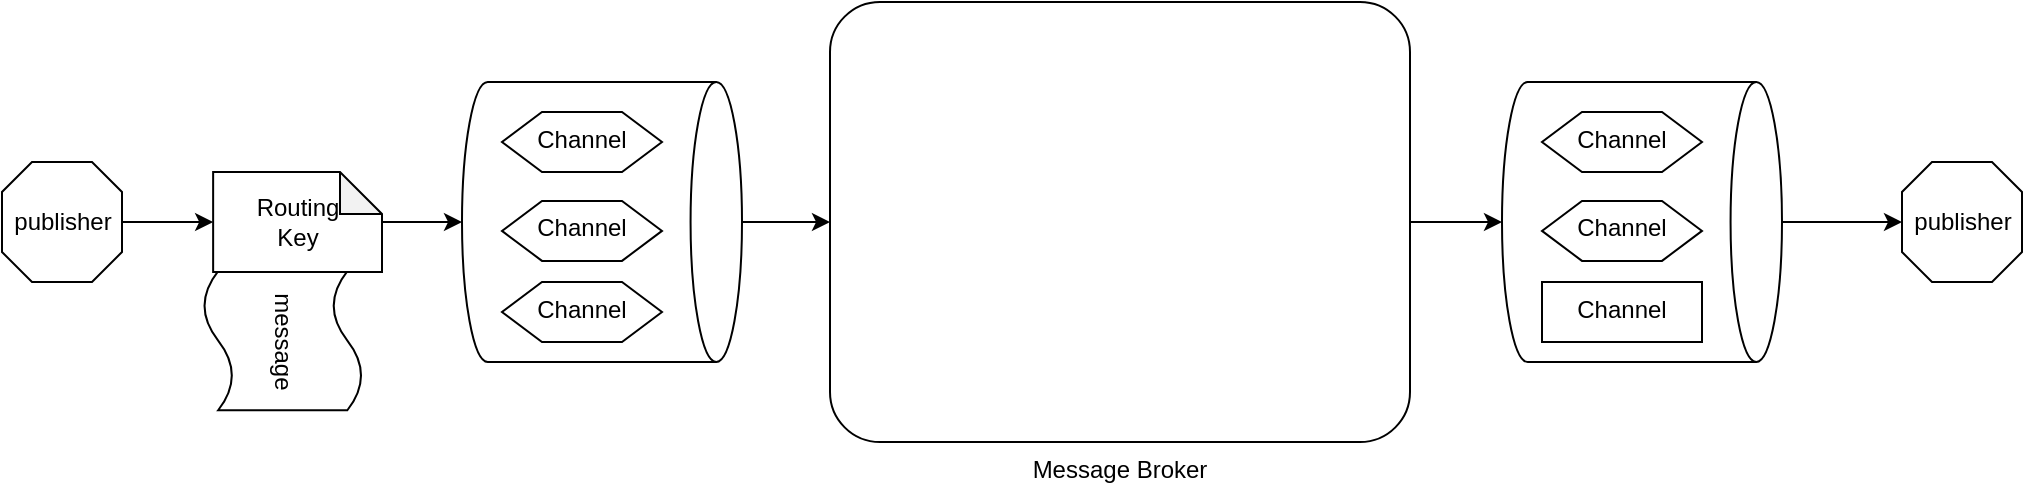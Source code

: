 <mxfile version="14.9.0" type="github">
  <diagram id="pSXMaVJfG9vSArNFEclT" name="Page-1">
    <mxGraphModel dx="782" dy="469" grid="1" gridSize="10" guides="1" tooltips="1" connect="1" arrows="1" fold="1" page="1" pageScale="1" pageWidth="1169" pageHeight="827" math="0" shadow="0">
      <root>
        <mxCell id="0" />
        <mxCell id="1" parent="0" />
        <mxCell id="SAX9zWWacGMEa-CUjlbJ-36" value="" style="edgeStyle=orthogonalEdgeStyle;rounded=0;orthogonalLoop=1;jettySize=auto;html=1;" edge="1" parent="1" source="SAX9zWWacGMEa-CUjlbJ-1" target="SAX9zWWacGMEa-CUjlbJ-18">
          <mxGeometry relative="1" as="geometry" />
        </mxCell>
        <mxCell id="SAX9zWWacGMEa-CUjlbJ-1" value="publisher" style="verticalLabelPosition=middle;verticalAlign=middle;html=1;shape=mxgraph.basic.polygon;polyCoords=[[0.25,0],[0.75,0],[1,0.25],[1,0.75],[0.75,1],[0.25,1],[0,0.75],[0,0.25]];polyline=0;rotation=0;labelPosition=center;align=center;" vertex="1" parent="1">
          <mxGeometry y="105" width="60" height="60" as="geometry" />
        </mxCell>
        <mxCell id="SAX9zWWacGMEa-CUjlbJ-38" value="" style="edgeStyle=orthogonalEdgeStyle;rounded=0;orthogonalLoop=1;jettySize=auto;html=1;entryX=0;entryY=0.5;entryDx=0;entryDy=0;entryPerimeter=0;" edge="1" parent="1" source="SAX9zWWacGMEa-CUjlbJ-8" target="SAX9zWWacGMEa-CUjlbJ-28">
          <mxGeometry relative="1" as="geometry" />
        </mxCell>
        <mxCell id="SAX9zWWacGMEa-CUjlbJ-8" value="Message Broker" style="rounded=1;whiteSpace=wrap;html=1;absoluteArcSize=1;arcSize=50;strokeWidth=1;shadow=0;sketch=0;verticalAlign=top;labelPosition=center;verticalLabelPosition=bottom;align=center;" vertex="1" parent="1">
          <mxGeometry x="414" y="25" width="290" height="220" as="geometry" />
        </mxCell>
        <mxCell id="SAX9zWWacGMEa-CUjlbJ-10" value="message" style="shape=tape;whiteSpace=wrap;html=1;strokeWidth=1;size=0.19;rounded=0;shadow=0;sketch=0;verticalAlign=middle;rotation=90;labelPosition=center;verticalLabelPosition=middle;align=center;" vertex="1" parent="1">
          <mxGeometry x="105.57" y="154.44" width="69.62" height="79.75" as="geometry" />
        </mxCell>
        <mxCell id="SAX9zWWacGMEa-CUjlbJ-37" value="" style="edgeStyle=orthogonalEdgeStyle;rounded=0;orthogonalLoop=1;jettySize=auto;html=1;entryX=0;entryY=0.5;entryDx=0;entryDy=0;entryPerimeter=0;" edge="1" parent="1" source="SAX9zWWacGMEa-CUjlbJ-18" target="SAX9zWWacGMEa-CUjlbJ-7">
          <mxGeometry relative="1" as="geometry" />
        </mxCell>
        <mxCell id="SAX9zWWacGMEa-CUjlbJ-18" value="Routing&lt;br&gt;Key" style="shape=note;whiteSpace=wrap;html=1;backgroundOutline=1;darkOpacity=0.05;rounded=0;shadow=0;sketch=0;strokeWidth=1;verticalAlign=middle;labelPosition=center;verticalLabelPosition=middle;align=center;size=21;" vertex="1" parent="1">
          <mxGeometry x="105.57" y="110" width="84.43" height="50" as="geometry" />
        </mxCell>
        <mxCell id="SAX9zWWacGMEa-CUjlbJ-26" value="" style="group" vertex="1" connectable="0" parent="1">
          <mxGeometry x="230" y="65" width="140" height="140" as="geometry" />
        </mxCell>
        <mxCell id="SAX9zWWacGMEa-CUjlbJ-7" value="" style="strokeWidth=1;html=1;shape=mxgraph.flowchart.direct_data;whiteSpace=wrap;shadow=0;sketch=0;verticalAlign=top;" vertex="1" parent="SAX9zWWacGMEa-CUjlbJ-26">
          <mxGeometry width="140" height="140" as="geometry" />
        </mxCell>
        <mxCell id="SAX9zWWacGMEa-CUjlbJ-21" value="Channel" style="shape=hexagon;perimeter=hexagonPerimeter2;whiteSpace=wrap;html=1;fixedSize=1;rounded=0;shadow=0;sketch=0;strokeWidth=1;verticalAlign=top;" vertex="1" parent="SAX9zWWacGMEa-CUjlbJ-26">
          <mxGeometry x="20" y="15" width="80" height="30" as="geometry" />
        </mxCell>
        <mxCell id="SAX9zWWacGMEa-CUjlbJ-22" value="Channel" style="shape=hexagon;perimeter=hexagonPerimeter2;whiteSpace=wrap;html=1;fixedSize=1;rounded=0;shadow=0;sketch=0;strokeWidth=1;verticalAlign=top;" vertex="1" parent="SAX9zWWacGMEa-CUjlbJ-26">
          <mxGeometry x="20" y="59.44" width="80" height="30" as="geometry" />
        </mxCell>
        <mxCell id="SAX9zWWacGMEa-CUjlbJ-23" value="Channel" style="shape=hexagon;perimeter=hexagonPerimeter2;whiteSpace=wrap;html=1;fixedSize=1;rounded=0;shadow=0;sketch=0;strokeWidth=1;verticalAlign=top;" vertex="1" parent="SAX9zWWacGMEa-CUjlbJ-26">
          <mxGeometry x="20" y="100" width="80" height="30" as="geometry" />
        </mxCell>
        <mxCell id="SAX9zWWacGMEa-CUjlbJ-27" value="" style="group" vertex="1" connectable="0" parent="1">
          <mxGeometry x="750" y="65" width="140" height="140" as="geometry" />
        </mxCell>
        <mxCell id="SAX9zWWacGMEa-CUjlbJ-28" value="" style="strokeWidth=1;html=1;shape=mxgraph.flowchart.direct_data;whiteSpace=wrap;shadow=0;sketch=0;verticalAlign=top;" vertex="1" parent="SAX9zWWacGMEa-CUjlbJ-27">
          <mxGeometry width="140" height="140" as="geometry" />
        </mxCell>
        <mxCell id="SAX9zWWacGMEa-CUjlbJ-29" value="Channel" style="shape=hexagon;perimeter=hexagonPerimeter2;whiteSpace=wrap;html=1;fixedSize=1;rounded=0;shadow=0;sketch=0;strokeWidth=1;verticalAlign=top;" vertex="1" parent="SAX9zWWacGMEa-CUjlbJ-27">
          <mxGeometry x="20" y="15" width="80" height="30" as="geometry" />
        </mxCell>
        <mxCell id="SAX9zWWacGMEa-CUjlbJ-30" value="Channel" style="shape=hexagon;perimeter=hexagonPerimeter2;whiteSpace=wrap;html=1;fixedSize=1;rounded=0;shadow=0;sketch=0;strokeWidth=1;verticalAlign=top;" vertex="1" parent="SAX9zWWacGMEa-CUjlbJ-27">
          <mxGeometry x="20" y="59.44" width="80" height="30" as="geometry" />
        </mxCell>
        <mxCell id="SAX9zWWacGMEa-CUjlbJ-31" value="Channel" style="shape=hexagon;perimeter=hexagonPerimeter2;whiteSpace=wrap;html=1;fixedSize=1;rounded=0;shadow=0;sketch=0;strokeWidth=1;verticalAlign=top;size=-30;" vertex="1" parent="SAX9zWWacGMEa-CUjlbJ-27">
          <mxGeometry x="20" y="100" width="80" height="30" as="geometry" />
        </mxCell>
        <mxCell id="SAX9zWWacGMEa-CUjlbJ-33" style="edgeStyle=orthogonalEdgeStyle;rounded=0;orthogonalLoop=1;jettySize=auto;html=1;exitX=1;exitY=0.5;exitDx=0;exitDy=0;exitPerimeter=0;entryX=0;entryY=0.5;entryDx=0;entryDy=0;" edge="1" parent="1" source="SAX9zWWacGMEa-CUjlbJ-7" target="SAX9zWWacGMEa-CUjlbJ-8">
          <mxGeometry relative="1" as="geometry" />
        </mxCell>
        <mxCell id="SAX9zWWacGMEa-CUjlbJ-39" value="publisher" style="verticalLabelPosition=middle;verticalAlign=middle;html=1;shape=mxgraph.basic.polygon;polyCoords=[[0.25,0],[0.75,0],[1,0.25],[1,0.75],[0.75,1],[0.25,1],[0,0.75],[0,0.25]];polyline=0;rotation=0;labelPosition=center;align=center;" vertex="1" parent="1">
          <mxGeometry x="950" y="105" width="60" height="60" as="geometry" />
        </mxCell>
        <mxCell id="SAX9zWWacGMEa-CUjlbJ-40" value="" style="edgeStyle=orthogonalEdgeStyle;rounded=0;orthogonalLoop=1;jettySize=auto;html=1;" edge="1" parent="1" source="SAX9zWWacGMEa-CUjlbJ-28" target="SAX9zWWacGMEa-CUjlbJ-39">
          <mxGeometry relative="1" as="geometry" />
        </mxCell>
      </root>
    </mxGraphModel>
  </diagram>
</mxfile>
